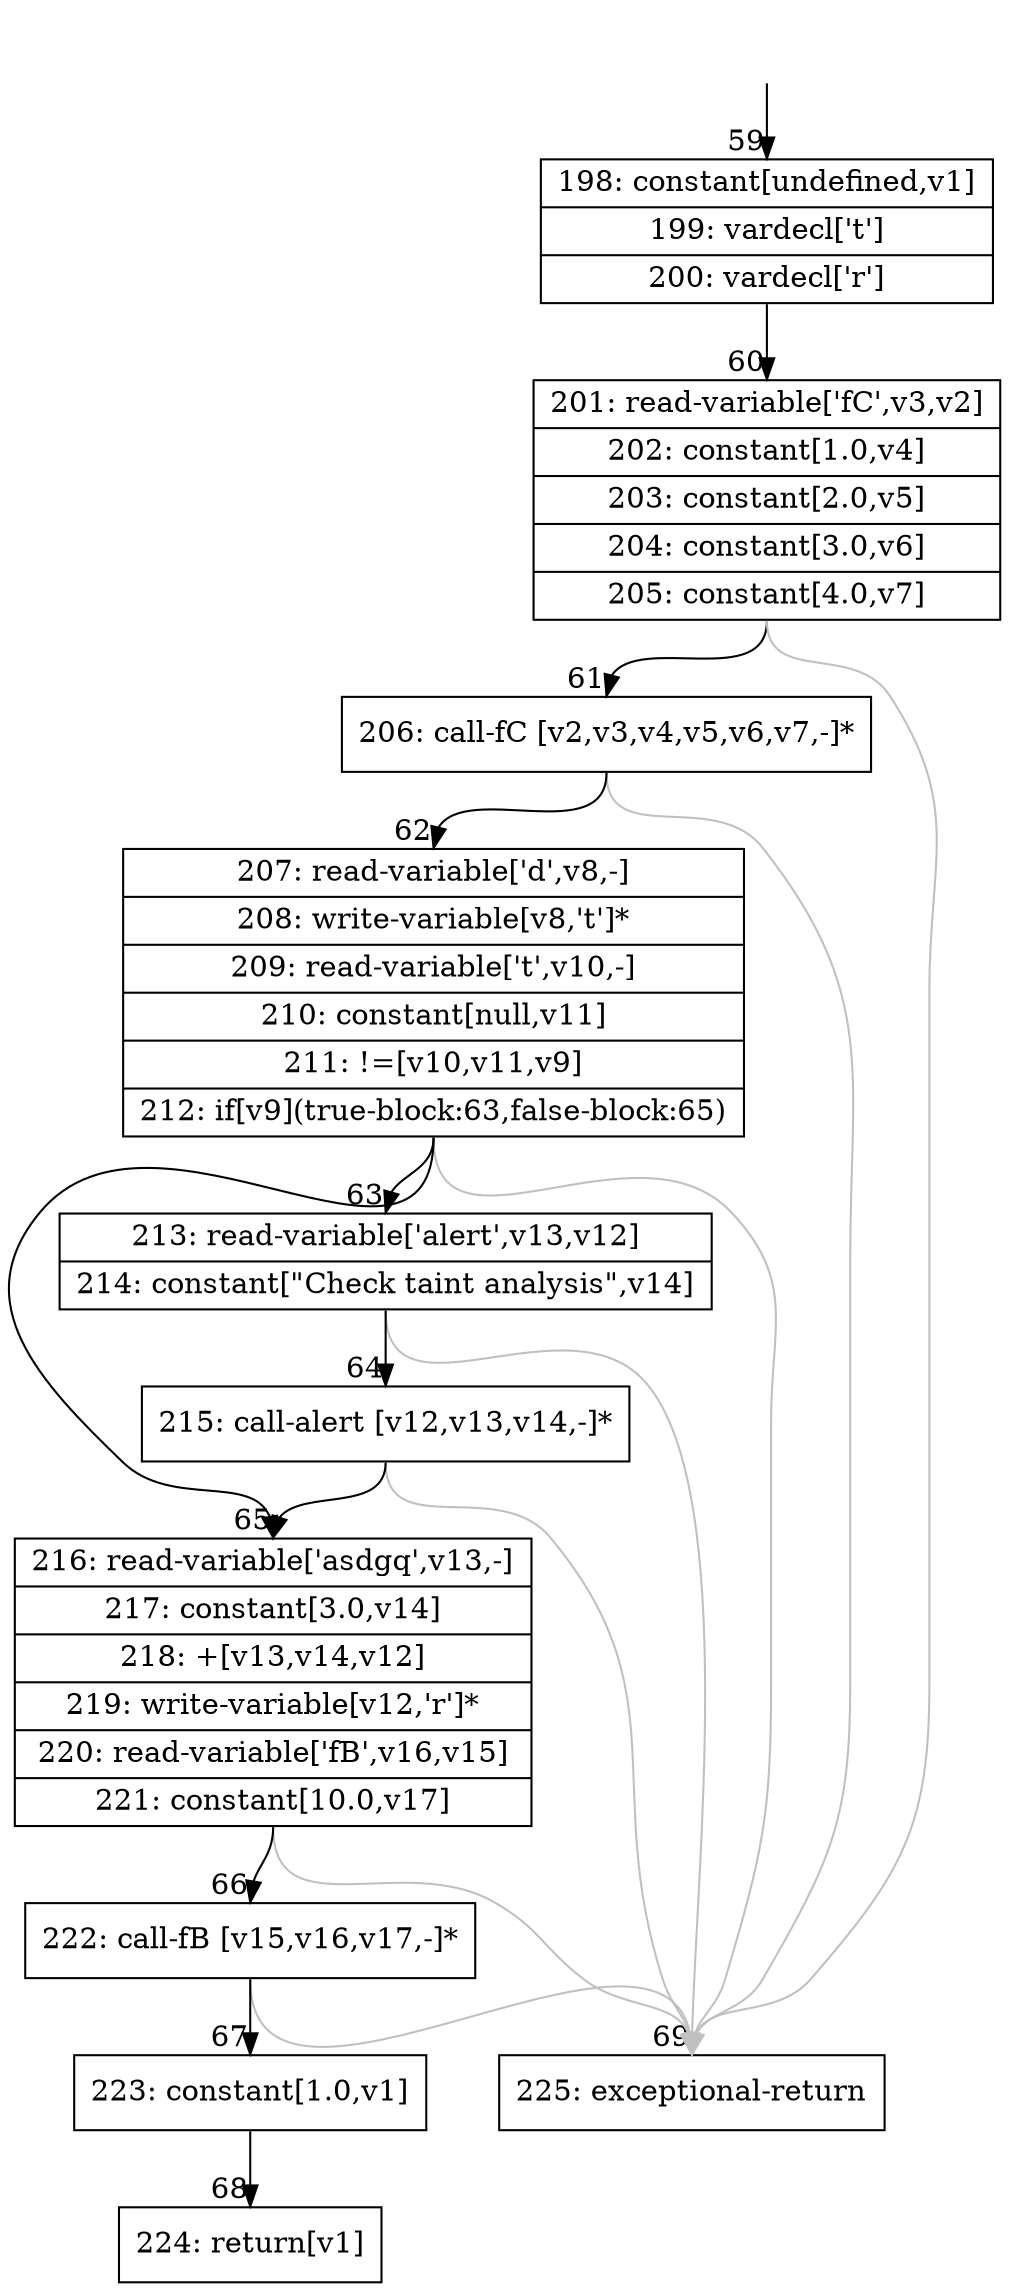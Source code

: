 digraph {
rankdir="TD"
BB_entry4[shape=none,label=""];
BB_entry4 -> BB59 [tailport=s, headport=n, headlabel="    59"]
BB59 [shape=record label="{198: constant[undefined,v1]|199: vardecl['t']|200: vardecl['r']}" ] 
BB59 -> BB60 [tailport=s, headport=n, headlabel="      60"]
BB60 [shape=record label="{201: read-variable['fC',v3,v2]|202: constant[1.0,v4]|203: constant[2.0,v5]|204: constant[3.0,v6]|205: constant[4.0,v7]}" ] 
BB60 -> BB61 [tailport=s, headport=n, headlabel="      61"]
BB60 -> BB69 [tailport=s, headport=n, color=gray, headlabel="      69"]
BB61 [shape=record label="{206: call-fC [v2,v3,v4,v5,v6,v7,-]*}" ] 
BB61 -> BB62 [tailport=s, headport=n, headlabel="      62"]
BB61 -> BB69 [tailport=s, headport=n, color=gray]
BB62 [shape=record label="{207: read-variable['d',v8,-]|208: write-variable[v8,'t']*|209: read-variable['t',v10,-]|210: constant[null,v11]|211: !=[v10,v11,v9]|212: if[v9](true-block:63,false-block:65)}" ] 
BB62 -> BB63 [tailport=s, headport=n, headlabel="      63"]
BB62 -> BB65 [tailport=s, headport=n, headlabel="      65"]
BB62 -> BB69 [tailport=s, headport=n, color=gray]
BB63 [shape=record label="{213: read-variable['alert',v13,v12]|214: constant[\"Check taint analysis\",v14]}" ] 
BB63 -> BB64 [tailport=s, headport=n, headlabel="      64"]
BB63 -> BB69 [tailport=s, headport=n, color=gray]
BB64 [shape=record label="{215: call-alert [v12,v13,v14,-]*}" ] 
BB64 -> BB65 [tailport=s, headport=n]
BB64 -> BB69 [tailport=s, headport=n, color=gray]
BB65 [shape=record label="{216: read-variable['asdgq',v13,-]|217: constant[3.0,v14]|218: +[v13,v14,v12]|219: write-variable[v12,'r']*|220: read-variable['fB',v16,v15]|221: constant[10.0,v17]}" ] 
BB65 -> BB66 [tailport=s, headport=n, headlabel="      66"]
BB65 -> BB69 [tailport=s, headport=n, color=gray]
BB66 [shape=record label="{222: call-fB [v15,v16,v17,-]*}" ] 
BB66 -> BB67 [tailport=s, headport=n, headlabel="      67"]
BB66 -> BB69 [tailport=s, headport=n, color=gray]
BB67 [shape=record label="{223: constant[1.0,v1]}" ] 
BB67 -> BB68 [tailport=s, headport=n, headlabel="      68"]
BB68 [shape=record label="{224: return[v1]}" ] 
BB69 [shape=record label="{225: exceptional-return}" ] 
//#$~ 106
}
